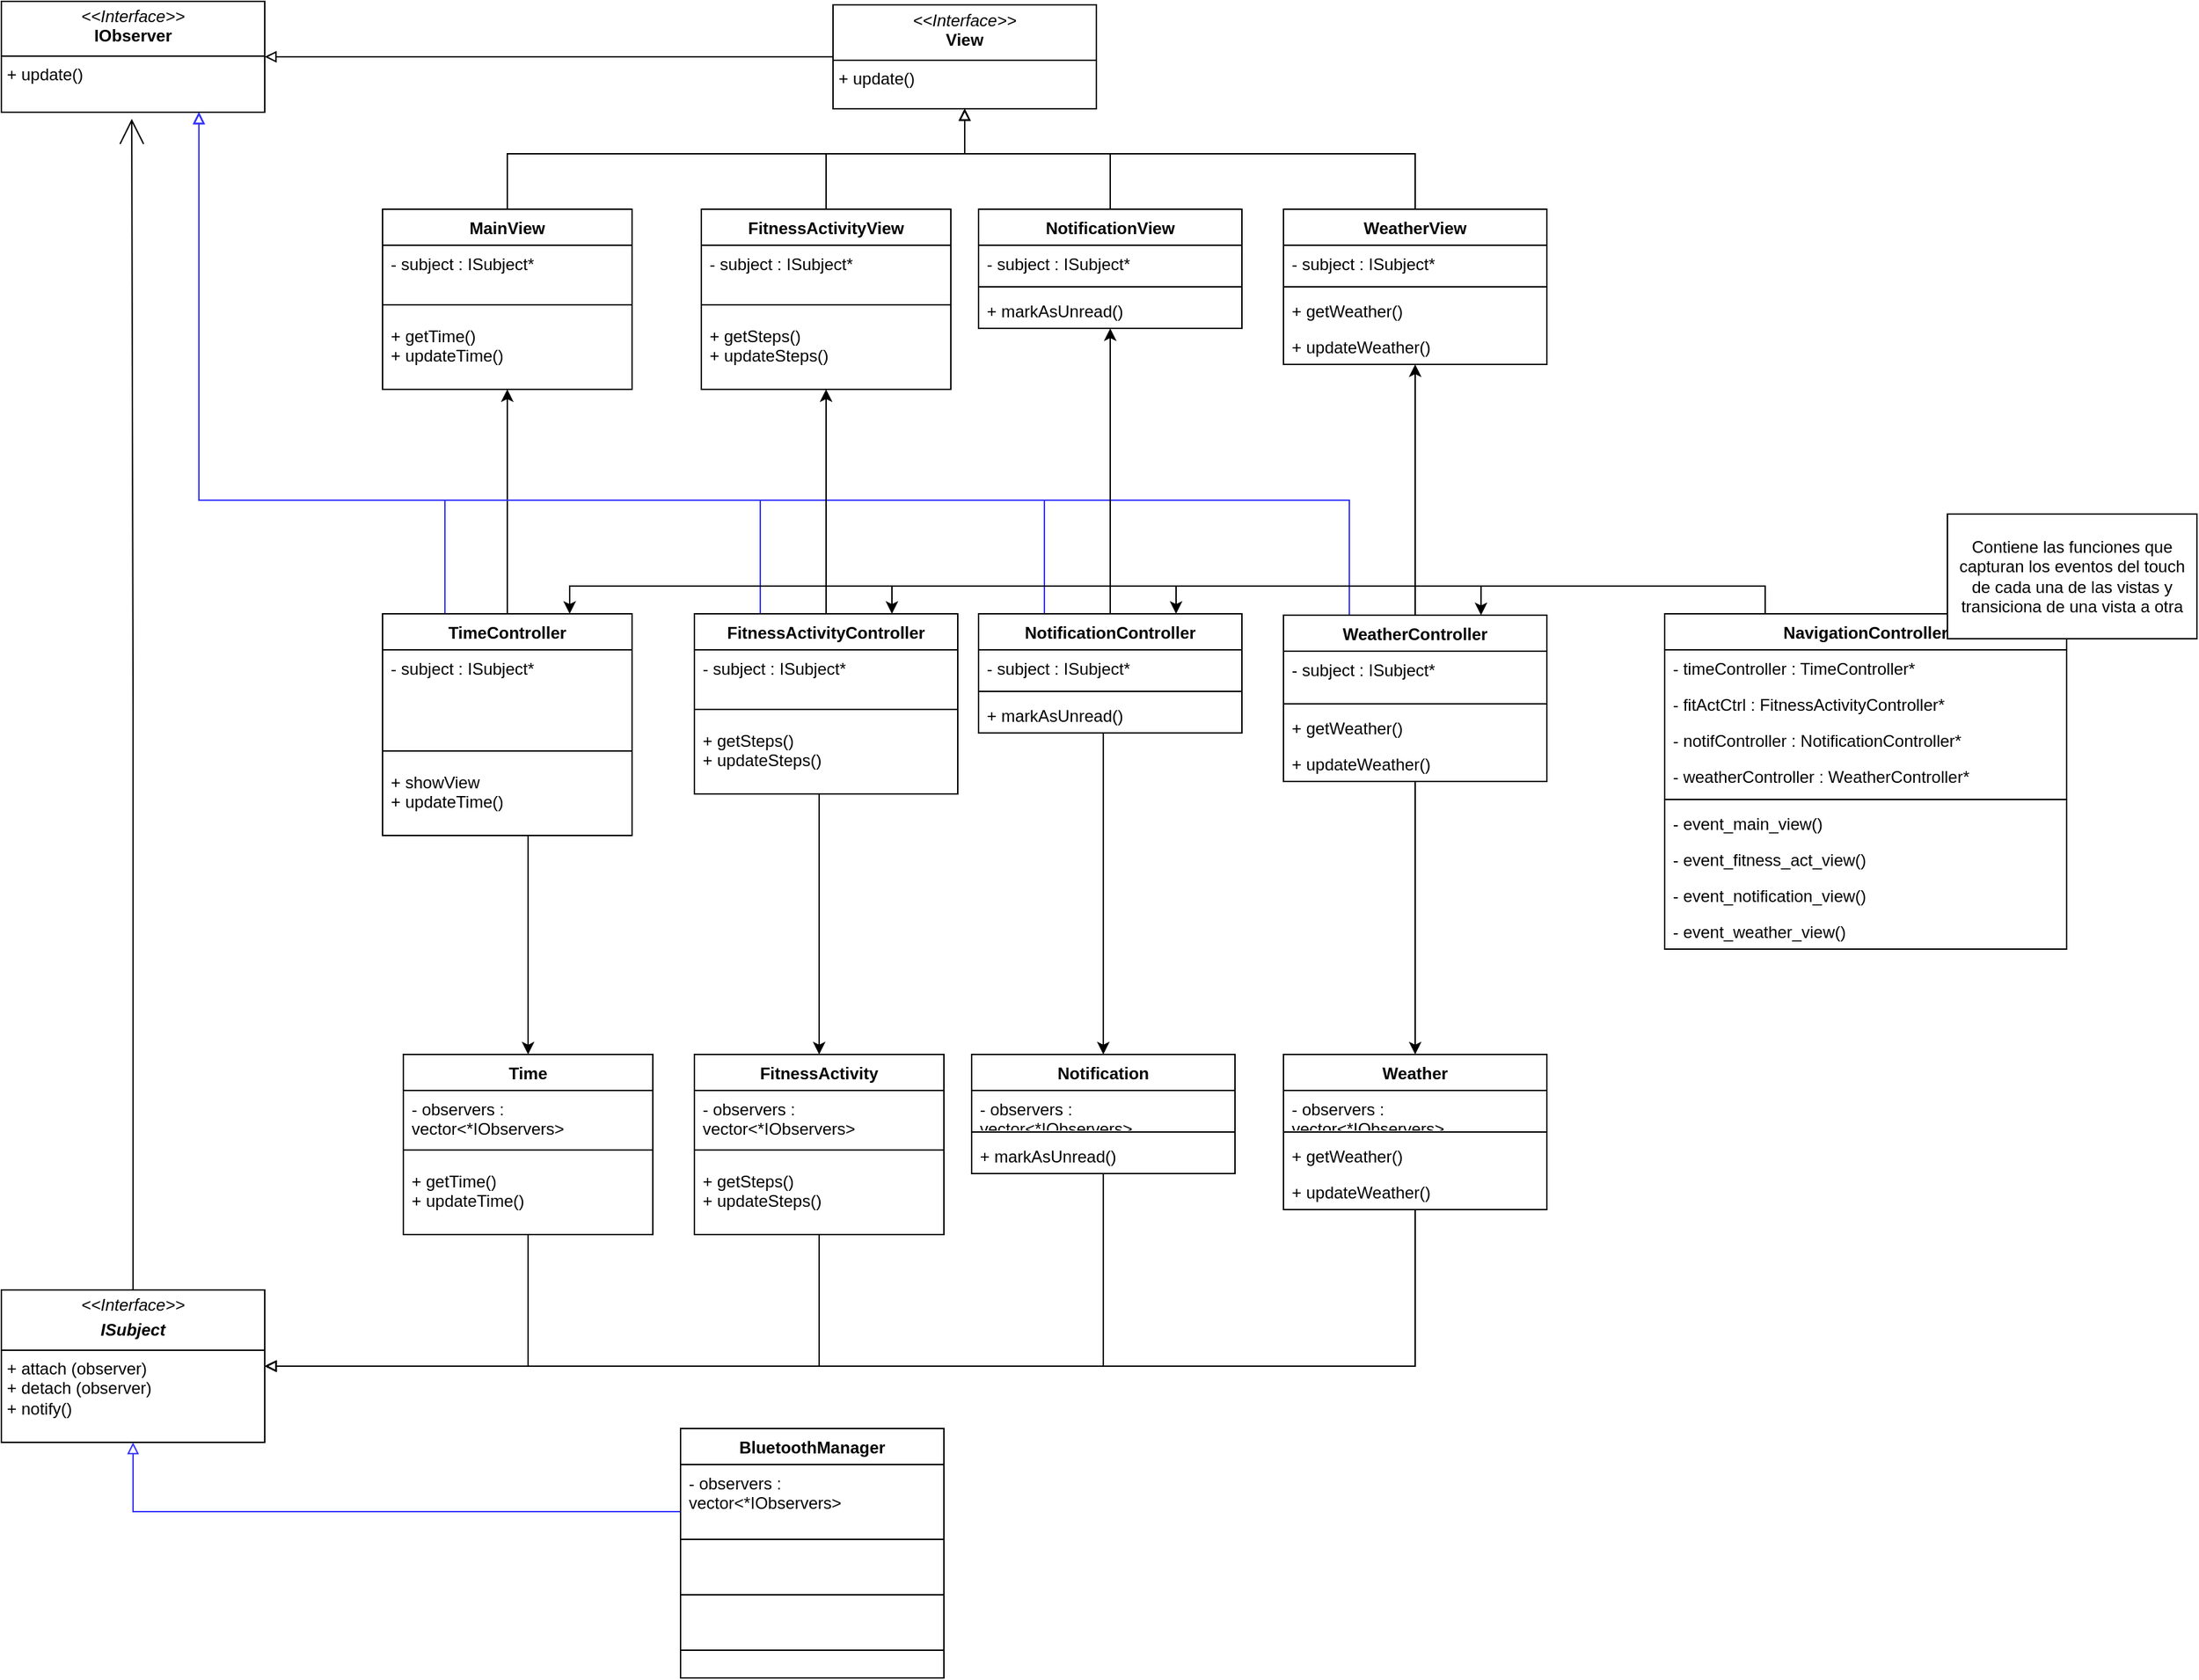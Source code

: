 <mxfile version="24.0.7" type="device">
  <diagram id="C5RBs43oDa-KdzZeNtuy" name="Page-1">
    <mxGraphModel dx="1137" dy="639" grid="1" gridSize="10" guides="1" tooltips="1" connect="1" arrows="1" fold="1" page="1" pageScale="1" pageWidth="827" pageHeight="1169" math="0" shadow="0">
      <root>
        <mxCell id="WIyWlLk6GJQsqaUBKTNV-0" />
        <mxCell id="WIyWlLk6GJQsqaUBKTNV-1" parent="WIyWlLk6GJQsqaUBKTNV-0" />
        <mxCell id="Y4Jfx3rztnj3bM-HakYt-1" value="&lt;p style=&quot;margin:0px;margin-top:4px;text-align:center;&quot;&gt;&lt;i&gt;&amp;lt;&amp;lt;Interface&amp;gt;&amp;gt;&lt;/i&gt;&lt;br&gt;&lt;b&gt;IObserver&lt;/b&gt;&lt;/p&gt;&lt;hr size=&quot;1&quot; style=&quot;border-style:solid;&quot;&gt;&lt;p style=&quot;margin:0px;margin-left:4px;&quot;&gt;&lt;span style=&quot;background-color: initial;&quot;&gt;+ update()&lt;/span&gt;&lt;br&gt;&lt;/p&gt;" style="verticalAlign=top;align=left;overflow=fill;html=1;whiteSpace=wrap;" parent="WIyWlLk6GJQsqaUBKTNV-1" vertex="1">
          <mxGeometry x="70" y="30" width="190" height="80" as="geometry" />
        </mxCell>
        <mxCell id="Y4Jfx3rztnj3bM-HakYt-4" value="&lt;p style=&quot;margin:0px;margin-top:4px;text-align:center;&quot;&gt;&lt;i&gt;&amp;lt;&amp;lt;Interface&amp;gt;&amp;gt;&lt;/i&gt;&lt;/p&gt;&lt;p style=&quot;margin:0px;margin-top:4px;text-align:center;&quot;&gt;&lt;i&gt;&lt;b&gt;ISubject&lt;/b&gt;&lt;/i&gt;&lt;/p&gt;&lt;hr size=&quot;1&quot; style=&quot;border-style:solid;&quot;&gt;&lt;p style=&quot;margin:0px;margin-left:4px;&quot;&gt;+ attach (observer)&lt;/p&gt;&lt;p style=&quot;margin:0px;margin-left:4px;&quot;&gt;+ detach (observer)&lt;/p&gt;&lt;p style=&quot;margin:0px;margin-left:4px;&quot;&gt;+ notify()&lt;/p&gt;" style="verticalAlign=top;align=left;overflow=fill;html=1;whiteSpace=wrap;" parent="WIyWlLk6GJQsqaUBKTNV-1" vertex="1">
          <mxGeometry x="70" y="960" width="190" height="110" as="geometry" />
        </mxCell>
        <mxCell id="Y4Jfx3rztnj3bM-HakYt-7" style="edgeStyle=orthogonalEdgeStyle;rounded=0;orthogonalLoop=1;jettySize=auto;html=1;entryX=0.495;entryY=1.06;entryDx=0;entryDy=0;entryPerimeter=0;endArrow=open;endFill=0;strokeWidth=1;endSize=16;" parent="WIyWlLk6GJQsqaUBKTNV-1" source="Y4Jfx3rztnj3bM-HakYt-4" target="Y4Jfx3rztnj3bM-HakYt-1" edge="1">
          <mxGeometry relative="1" as="geometry" />
        </mxCell>
        <mxCell id="Y4Jfx3rztnj3bM-HakYt-68" style="edgeStyle=orthogonalEdgeStyle;rounded=0;orthogonalLoop=1;jettySize=auto;html=1;entryX=1;entryY=0.5;entryDx=0;entryDy=0;endArrow=block;endFill=0;" parent="WIyWlLk6GJQsqaUBKTNV-1" source="Y4Jfx3rztnj3bM-HakYt-9" target="Y4Jfx3rztnj3bM-HakYt-4" edge="1">
          <mxGeometry relative="1" as="geometry">
            <Array as="points">
              <mxPoint x="450" y="1015" />
            </Array>
          </mxGeometry>
        </mxCell>
        <mxCell id="Y4Jfx3rztnj3bM-HakYt-9" value="Time" style="swimlane;fontStyle=1;align=center;verticalAlign=top;childLayout=stackLayout;horizontal=1;startSize=26;horizontalStack=0;resizeParent=1;resizeParentMax=0;resizeLast=0;collapsible=1;marginBottom=0;whiteSpace=wrap;html=1;" parent="WIyWlLk6GJQsqaUBKTNV-1" vertex="1">
          <mxGeometry x="360" y="790" width="180" height="130" as="geometry" />
        </mxCell>
        <mxCell id="Y4Jfx3rztnj3bM-HakYt-10" value="- observers : vector&amp;lt;*IObservers&amp;gt;" style="text;strokeColor=none;fillColor=none;align=left;verticalAlign=top;spacingLeft=4;spacingRight=4;overflow=hidden;rotatable=0;points=[[0,0.5],[1,0.5]];portConstraint=eastwest;whiteSpace=wrap;html=1;" parent="Y4Jfx3rztnj3bM-HakYt-9" vertex="1">
          <mxGeometry y="26" width="180" height="34" as="geometry" />
        </mxCell>
        <mxCell id="Y4Jfx3rztnj3bM-HakYt-11" value="" style="line;strokeWidth=1;fillColor=none;align=left;verticalAlign=middle;spacingTop=-1;spacingLeft=3;spacingRight=3;rotatable=0;labelPosition=right;points=[];portConstraint=eastwest;strokeColor=inherit;" parent="Y4Jfx3rztnj3bM-HakYt-9" vertex="1">
          <mxGeometry y="60" width="180" height="18" as="geometry" />
        </mxCell>
        <mxCell id="Y4Jfx3rztnj3bM-HakYt-12" value="+ getTime()&lt;div&gt;+ updateTime()&lt;/div&gt;&lt;div&gt;&lt;br&gt;&lt;/div&gt;" style="text;strokeColor=none;fillColor=none;align=left;verticalAlign=top;spacingLeft=4;spacingRight=4;overflow=hidden;rotatable=0;points=[[0,0.5],[1,0.5]];portConstraint=eastwest;whiteSpace=wrap;html=1;" parent="Y4Jfx3rztnj3bM-HakYt-9" vertex="1">
          <mxGeometry y="78" width="180" height="52" as="geometry" />
        </mxCell>
        <mxCell id="Y4Jfx3rztnj3bM-HakYt-71" style="edgeStyle=orthogonalEdgeStyle;rounded=0;orthogonalLoop=1;jettySize=auto;html=1;entryX=1;entryY=0.5;entryDx=0;entryDy=0;endArrow=block;endFill=0;" parent="WIyWlLk6GJQsqaUBKTNV-1" source="Y4Jfx3rztnj3bM-HakYt-15" target="Y4Jfx3rztnj3bM-HakYt-4" edge="1">
          <mxGeometry relative="1" as="geometry">
            <Array as="points">
              <mxPoint x="1090" y="1015" />
            </Array>
          </mxGeometry>
        </mxCell>
        <mxCell id="Y4Jfx3rztnj3bM-HakYt-15" value="Weather" style="swimlane;fontStyle=1;align=center;verticalAlign=top;childLayout=stackLayout;horizontal=1;startSize=26;horizontalStack=0;resizeParent=1;resizeParentMax=0;resizeLast=0;collapsible=1;marginBottom=0;whiteSpace=wrap;html=1;" parent="WIyWlLk6GJQsqaUBKTNV-1" vertex="1">
          <mxGeometry x="995" y="790" width="190" height="112" as="geometry" />
        </mxCell>
        <mxCell id="Y4Jfx3rztnj3bM-HakYt-16" value="- observers : vector&amp;lt;*IObservers&amp;gt;" style="text;strokeColor=none;fillColor=none;align=left;verticalAlign=top;spacingLeft=4;spacingRight=4;overflow=hidden;rotatable=0;points=[[0,0.5],[1,0.5]];portConstraint=eastwest;whiteSpace=wrap;html=1;" parent="Y4Jfx3rztnj3bM-HakYt-15" vertex="1">
          <mxGeometry y="26" width="190" height="26" as="geometry" />
        </mxCell>
        <mxCell id="Y4Jfx3rztnj3bM-HakYt-17" value="" style="line;strokeWidth=1;fillColor=none;align=left;verticalAlign=middle;spacingTop=-1;spacingLeft=3;spacingRight=3;rotatable=0;labelPosition=right;points=[];portConstraint=eastwest;strokeColor=inherit;" parent="Y4Jfx3rztnj3bM-HakYt-15" vertex="1">
          <mxGeometry y="52" width="190" height="8" as="geometry" />
        </mxCell>
        <mxCell id="Y4Jfx3rztnj3bM-HakYt-18" value="+ getWeather()" style="text;strokeColor=none;fillColor=none;align=left;verticalAlign=top;spacingLeft=4;spacingRight=4;overflow=hidden;rotatable=0;points=[[0,0.5],[1,0.5]];portConstraint=eastwest;whiteSpace=wrap;html=1;" parent="Y4Jfx3rztnj3bM-HakYt-15" vertex="1">
          <mxGeometry y="60" width="190" height="26" as="geometry" />
        </mxCell>
        <mxCell id="Y4Jfx3rztnj3bM-HakYt-19" value="+ updateWeather()" style="text;strokeColor=none;fillColor=none;align=left;verticalAlign=top;spacingLeft=4;spacingRight=4;overflow=hidden;rotatable=0;points=[[0,0.5],[1,0.5]];portConstraint=eastwest;whiteSpace=wrap;html=1;" parent="Y4Jfx3rztnj3bM-HakYt-15" vertex="1">
          <mxGeometry y="86" width="190" height="26" as="geometry" />
        </mxCell>
        <mxCell id="Y4Jfx3rztnj3bM-HakYt-70" style="edgeStyle=orthogonalEdgeStyle;rounded=0;orthogonalLoop=1;jettySize=auto;html=1;entryX=1;entryY=0.5;entryDx=0;entryDy=0;endArrow=block;endFill=0;" parent="WIyWlLk6GJQsqaUBKTNV-1" source="Y4Jfx3rztnj3bM-HakYt-22" target="Y4Jfx3rztnj3bM-HakYt-4" edge="1">
          <mxGeometry relative="1" as="geometry">
            <Array as="points">
              <mxPoint x="865" y="1015" />
            </Array>
          </mxGeometry>
        </mxCell>
        <mxCell id="Y4Jfx3rztnj3bM-HakYt-22" value="Notification" style="swimlane;fontStyle=1;align=center;verticalAlign=top;childLayout=stackLayout;horizontal=1;startSize=26;horizontalStack=0;resizeParent=1;resizeParentMax=0;resizeLast=0;collapsible=1;marginBottom=0;whiteSpace=wrap;html=1;" parent="WIyWlLk6GJQsqaUBKTNV-1" vertex="1">
          <mxGeometry x="770" y="790" width="190" height="86" as="geometry" />
        </mxCell>
        <mxCell id="Y4Jfx3rztnj3bM-HakYt-23" value="- observers : vector&amp;lt;*IObservers&amp;gt;" style="text;strokeColor=none;fillColor=none;align=left;verticalAlign=top;spacingLeft=4;spacingRight=4;overflow=hidden;rotatable=0;points=[[0,0.5],[1,0.5]];portConstraint=eastwest;whiteSpace=wrap;html=1;" parent="Y4Jfx3rztnj3bM-HakYt-22" vertex="1">
          <mxGeometry y="26" width="190" height="26" as="geometry" />
        </mxCell>
        <mxCell id="Y4Jfx3rztnj3bM-HakYt-24" value="" style="line;strokeWidth=1;fillColor=none;align=left;verticalAlign=middle;spacingTop=-1;spacingLeft=3;spacingRight=3;rotatable=0;labelPosition=right;points=[];portConstraint=eastwest;strokeColor=inherit;" parent="Y4Jfx3rztnj3bM-HakYt-22" vertex="1">
          <mxGeometry y="52" width="190" height="8" as="geometry" />
        </mxCell>
        <mxCell id="Y4Jfx3rztnj3bM-HakYt-25" value="+ markAsUnread()" style="text;strokeColor=none;fillColor=none;align=left;verticalAlign=top;spacingLeft=4;spacingRight=4;overflow=hidden;rotatable=0;points=[[0,0.5],[1,0.5]];portConstraint=eastwest;whiteSpace=wrap;html=1;" parent="Y4Jfx3rztnj3bM-HakYt-22" vertex="1">
          <mxGeometry y="60" width="190" height="26" as="geometry" />
        </mxCell>
        <mxCell id="Y4Jfx3rztnj3bM-HakYt-69" style="edgeStyle=orthogonalEdgeStyle;rounded=0;orthogonalLoop=1;jettySize=auto;html=1;entryX=1;entryY=0.5;entryDx=0;entryDy=0;endArrow=block;endFill=0;" parent="WIyWlLk6GJQsqaUBKTNV-1" source="Y4Jfx3rztnj3bM-HakYt-29" target="Y4Jfx3rztnj3bM-HakYt-4" edge="1">
          <mxGeometry relative="1" as="geometry">
            <Array as="points">
              <mxPoint x="660" y="1015" />
            </Array>
          </mxGeometry>
        </mxCell>
        <mxCell id="Y4Jfx3rztnj3bM-HakYt-29" value="FitnessActivity" style="swimlane;fontStyle=1;align=center;verticalAlign=top;childLayout=stackLayout;horizontal=1;startSize=26;horizontalStack=0;resizeParent=1;resizeParentMax=0;resizeLast=0;collapsible=1;marginBottom=0;whiteSpace=wrap;html=1;" parent="WIyWlLk6GJQsqaUBKTNV-1" vertex="1">
          <mxGeometry x="570" y="790" width="180" height="130" as="geometry" />
        </mxCell>
        <mxCell id="Y4Jfx3rztnj3bM-HakYt-30" value="- observers : vector&amp;lt;*IObservers&amp;gt;" style="text;strokeColor=none;fillColor=none;align=left;verticalAlign=top;spacingLeft=4;spacingRight=4;overflow=hidden;rotatable=0;points=[[0,0.5],[1,0.5]];portConstraint=eastwest;whiteSpace=wrap;html=1;" parent="Y4Jfx3rztnj3bM-HakYt-29" vertex="1">
          <mxGeometry y="26" width="180" height="34" as="geometry" />
        </mxCell>
        <mxCell id="Y4Jfx3rztnj3bM-HakYt-31" value="" style="line;strokeWidth=1;fillColor=none;align=left;verticalAlign=middle;spacingTop=-1;spacingLeft=3;spacingRight=3;rotatable=0;labelPosition=right;points=[];portConstraint=eastwest;strokeColor=inherit;" parent="Y4Jfx3rztnj3bM-HakYt-29" vertex="1">
          <mxGeometry y="60" width="180" height="18" as="geometry" />
        </mxCell>
        <mxCell id="Y4Jfx3rztnj3bM-HakYt-32" value="+ getSteps()&lt;div&gt;+ updateSteps()&lt;/div&gt;&lt;div&gt;&lt;br&gt;&lt;/div&gt;" style="text;strokeColor=none;fillColor=none;align=left;verticalAlign=top;spacingLeft=4;spacingRight=4;overflow=hidden;rotatable=0;points=[[0,0.5],[1,0.5]];portConstraint=eastwest;whiteSpace=wrap;html=1;" parent="Y4Jfx3rztnj3bM-HakYt-29" vertex="1">
          <mxGeometry y="78" width="180" height="52" as="geometry" />
        </mxCell>
        <mxCell id="Y4Jfx3rztnj3bM-HakYt-35" style="edgeStyle=orthogonalEdgeStyle;rounded=0;orthogonalLoop=1;jettySize=auto;html=1;endArrow=block;endFill=0;" parent="WIyWlLk6GJQsqaUBKTNV-1" source="Y4Jfx3rztnj3bM-HakYt-34" target="Y4Jfx3rztnj3bM-HakYt-1" edge="1">
          <mxGeometry relative="1" as="geometry" />
        </mxCell>
        <mxCell id="Y4Jfx3rztnj3bM-HakYt-34" value="&lt;p style=&quot;margin:0px;margin-top:4px;text-align:center;&quot;&gt;&lt;i&gt;&amp;lt;&amp;lt;Interface&amp;gt;&amp;gt;&lt;/i&gt;&lt;br&gt;&lt;b&gt;View&lt;/b&gt;&lt;/p&gt;&lt;hr size=&quot;1&quot; style=&quot;border-style:solid;&quot;&gt;&lt;p style=&quot;margin:0px;margin-left:4px;&quot;&gt;&lt;span style=&quot;background-color: initial;&quot;&gt;+ update()&lt;/span&gt;&lt;br&gt;&lt;/p&gt;" style="verticalAlign=top;align=left;overflow=fill;html=1;whiteSpace=wrap;" parent="WIyWlLk6GJQsqaUBKTNV-1" vertex="1">
          <mxGeometry x="670" y="32.5" width="190" height="75" as="geometry" />
        </mxCell>
        <mxCell id="Y4Jfx3rztnj3bM-HakYt-62" style="edgeStyle=orthogonalEdgeStyle;rounded=0;orthogonalLoop=1;jettySize=auto;html=1;exitX=0.5;exitY=0;exitDx=0;exitDy=0;endArrow=block;endFill=0;" parent="WIyWlLk6GJQsqaUBKTNV-1" source="Y4Jfx3rztnj3bM-HakYt-40" target="Y4Jfx3rztnj3bM-HakYt-34" edge="1">
          <mxGeometry relative="1" as="geometry">
            <mxPoint x="435" y="160" as="sourcePoint" />
            <Array as="points">
              <mxPoint x="435" y="140" />
              <mxPoint x="765" y="140" />
            </Array>
          </mxGeometry>
        </mxCell>
        <mxCell id="Y4Jfx3rztnj3bM-HakYt-40" value="MainView" style="swimlane;fontStyle=1;align=center;verticalAlign=top;childLayout=stackLayout;horizontal=1;startSize=26;horizontalStack=0;resizeParent=1;resizeParentMax=0;resizeLast=0;collapsible=1;marginBottom=0;whiteSpace=wrap;html=1;" parent="WIyWlLk6GJQsqaUBKTNV-1" vertex="1">
          <mxGeometry x="345" y="180" width="180" height="130" as="geometry" />
        </mxCell>
        <mxCell id="Y4Jfx3rztnj3bM-HakYt-41" value="- subject : ISubject*" style="text;strokeColor=none;fillColor=none;align=left;verticalAlign=top;spacingLeft=4;spacingRight=4;overflow=hidden;rotatable=0;points=[[0,0.5],[1,0.5]];portConstraint=eastwest;whiteSpace=wrap;html=1;" parent="Y4Jfx3rztnj3bM-HakYt-40" vertex="1">
          <mxGeometry y="26" width="180" height="34" as="geometry" />
        </mxCell>
        <mxCell id="Y4Jfx3rztnj3bM-HakYt-42" value="" style="line;strokeWidth=1;fillColor=none;align=left;verticalAlign=middle;spacingTop=-1;spacingLeft=3;spacingRight=3;rotatable=0;labelPosition=right;points=[];portConstraint=eastwest;strokeColor=inherit;" parent="Y4Jfx3rztnj3bM-HakYt-40" vertex="1">
          <mxGeometry y="60" width="180" height="18" as="geometry" />
        </mxCell>
        <mxCell id="Y4Jfx3rztnj3bM-HakYt-43" value="+ getTime()&lt;div&gt;+ updateTime()&lt;/div&gt;&lt;div&gt;&lt;br&gt;&lt;/div&gt;" style="text;strokeColor=none;fillColor=none;align=left;verticalAlign=top;spacingLeft=4;spacingRight=4;overflow=hidden;rotatable=0;points=[[0,0.5],[1,0.5]];portConstraint=eastwest;whiteSpace=wrap;html=1;" parent="Y4Jfx3rztnj3bM-HakYt-40" vertex="1">
          <mxGeometry y="78" width="180" height="52" as="geometry" />
        </mxCell>
        <mxCell id="Y4Jfx3rztnj3bM-HakYt-67" style="edgeStyle=orthogonalEdgeStyle;rounded=0;orthogonalLoop=1;jettySize=auto;html=1;exitX=0.5;exitY=0;exitDx=0;exitDy=0;endArrow=block;endFill=0;" parent="WIyWlLk6GJQsqaUBKTNV-1" source="Y4Jfx3rztnj3bM-HakYt-46" target="Y4Jfx3rztnj3bM-HakYt-34" edge="1">
          <mxGeometry relative="1" as="geometry">
            <Array as="points">
              <mxPoint x="1090" y="140" />
              <mxPoint x="765" y="140" />
            </Array>
          </mxGeometry>
        </mxCell>
        <mxCell id="Y4Jfx3rztnj3bM-HakYt-46" value="WeatherView" style="swimlane;fontStyle=1;align=center;verticalAlign=top;childLayout=stackLayout;horizontal=1;startSize=26;horizontalStack=0;resizeParent=1;resizeParentMax=0;resizeLast=0;collapsible=1;marginBottom=0;whiteSpace=wrap;html=1;" parent="WIyWlLk6GJQsqaUBKTNV-1" vertex="1">
          <mxGeometry x="995" y="180" width="190" height="112" as="geometry" />
        </mxCell>
        <mxCell id="Y4Jfx3rztnj3bM-HakYt-47" value="- subject : ISubject*" style="text;strokeColor=none;fillColor=none;align=left;verticalAlign=top;spacingLeft=4;spacingRight=4;overflow=hidden;rotatable=0;points=[[0,0.5],[1,0.5]];portConstraint=eastwest;whiteSpace=wrap;html=1;" parent="Y4Jfx3rztnj3bM-HakYt-46" vertex="1">
          <mxGeometry y="26" width="190" height="26" as="geometry" />
        </mxCell>
        <mxCell id="Y4Jfx3rztnj3bM-HakYt-48" value="" style="line;strokeWidth=1;fillColor=none;align=left;verticalAlign=middle;spacingTop=-1;spacingLeft=3;spacingRight=3;rotatable=0;labelPosition=right;points=[];portConstraint=eastwest;strokeColor=inherit;" parent="Y4Jfx3rztnj3bM-HakYt-46" vertex="1">
          <mxGeometry y="52" width="190" height="8" as="geometry" />
        </mxCell>
        <mxCell id="Y4Jfx3rztnj3bM-HakYt-49" value="+ getWeather()" style="text;strokeColor=none;fillColor=none;align=left;verticalAlign=top;spacingLeft=4;spacingRight=4;overflow=hidden;rotatable=0;points=[[0,0.5],[1,0.5]];portConstraint=eastwest;whiteSpace=wrap;html=1;" parent="Y4Jfx3rztnj3bM-HakYt-46" vertex="1">
          <mxGeometry y="60" width="190" height="26" as="geometry" />
        </mxCell>
        <mxCell id="Y4Jfx3rztnj3bM-HakYt-50" value="+ updateWeather()" style="text;strokeColor=none;fillColor=none;align=left;verticalAlign=top;spacingLeft=4;spacingRight=4;overflow=hidden;rotatable=0;points=[[0,0.5],[1,0.5]];portConstraint=eastwest;whiteSpace=wrap;html=1;" parent="Y4Jfx3rztnj3bM-HakYt-46" vertex="1">
          <mxGeometry y="86" width="190" height="26" as="geometry" />
        </mxCell>
        <mxCell id="Y4Jfx3rztnj3bM-HakYt-65" style="edgeStyle=orthogonalEdgeStyle;rounded=0;orthogonalLoop=1;jettySize=auto;html=1;exitX=0.5;exitY=0;exitDx=0;exitDy=0;endArrow=block;endFill=0;" parent="WIyWlLk6GJQsqaUBKTNV-1" source="Y4Jfx3rztnj3bM-HakYt-51" target="Y4Jfx3rztnj3bM-HakYt-34" edge="1">
          <mxGeometry relative="1" as="geometry">
            <mxPoint x="870" y="144" as="sourcePoint" />
            <Array as="points">
              <mxPoint x="870" y="140" />
              <mxPoint x="765" y="140" />
            </Array>
          </mxGeometry>
        </mxCell>
        <mxCell id="Y4Jfx3rztnj3bM-HakYt-51" value="NotificationView" style="swimlane;fontStyle=1;align=center;verticalAlign=top;childLayout=stackLayout;horizontal=1;startSize=26;horizontalStack=0;resizeParent=1;resizeParentMax=0;resizeLast=0;collapsible=1;marginBottom=0;whiteSpace=wrap;html=1;" parent="WIyWlLk6GJQsqaUBKTNV-1" vertex="1">
          <mxGeometry x="775" y="180" width="190" height="86" as="geometry" />
        </mxCell>
        <mxCell id="Y4Jfx3rztnj3bM-HakYt-52" value="- subject : ISubject*" style="text;strokeColor=none;fillColor=none;align=left;verticalAlign=top;spacingLeft=4;spacingRight=4;overflow=hidden;rotatable=0;points=[[0,0.5],[1,0.5]];portConstraint=eastwest;whiteSpace=wrap;html=1;" parent="Y4Jfx3rztnj3bM-HakYt-51" vertex="1">
          <mxGeometry y="26" width="190" height="26" as="geometry" />
        </mxCell>
        <mxCell id="Y4Jfx3rztnj3bM-HakYt-53" value="" style="line;strokeWidth=1;fillColor=none;align=left;verticalAlign=middle;spacingTop=-1;spacingLeft=3;spacingRight=3;rotatable=0;labelPosition=right;points=[];portConstraint=eastwest;strokeColor=inherit;" parent="Y4Jfx3rztnj3bM-HakYt-51" vertex="1">
          <mxGeometry y="52" width="190" height="8" as="geometry" />
        </mxCell>
        <mxCell id="Y4Jfx3rztnj3bM-HakYt-54" value="+ markAsUnread()" style="text;strokeColor=none;fillColor=none;align=left;verticalAlign=top;spacingLeft=4;spacingRight=4;overflow=hidden;rotatable=0;points=[[0,0.5],[1,0.5]];portConstraint=eastwest;whiteSpace=wrap;html=1;" parent="Y4Jfx3rztnj3bM-HakYt-51" vertex="1">
          <mxGeometry y="60" width="190" height="26" as="geometry" />
        </mxCell>
        <mxCell id="Y4Jfx3rztnj3bM-HakYt-64" style="edgeStyle=orthogonalEdgeStyle;rounded=0;orthogonalLoop=1;jettySize=auto;html=1;exitX=0.5;exitY=0;exitDx=0;exitDy=0;endArrow=block;endFill=0;" parent="WIyWlLk6GJQsqaUBKTNV-1" source="Y4Jfx3rztnj3bM-HakYt-57" target="Y4Jfx3rztnj3bM-HakYt-34" edge="1">
          <mxGeometry relative="1" as="geometry">
            <mxPoint x="670" y="160" as="sourcePoint" />
            <Array as="points">
              <mxPoint x="665" y="140" />
              <mxPoint x="765" y="140" />
            </Array>
          </mxGeometry>
        </mxCell>
        <mxCell id="Y4Jfx3rztnj3bM-HakYt-57" value="FitnessActivityView" style="swimlane;fontStyle=1;align=center;verticalAlign=top;childLayout=stackLayout;horizontal=1;startSize=26;horizontalStack=0;resizeParent=1;resizeParentMax=0;resizeLast=0;collapsible=1;marginBottom=0;whiteSpace=wrap;html=1;" parent="WIyWlLk6GJQsqaUBKTNV-1" vertex="1">
          <mxGeometry x="575" y="180" width="180" height="130" as="geometry" />
        </mxCell>
        <mxCell id="Y4Jfx3rztnj3bM-HakYt-58" value="- subject : ISubject*" style="text;strokeColor=none;fillColor=none;align=left;verticalAlign=top;spacingLeft=4;spacingRight=4;overflow=hidden;rotatable=0;points=[[0,0.5],[1,0.5]];portConstraint=eastwest;whiteSpace=wrap;html=1;" parent="Y4Jfx3rztnj3bM-HakYt-57" vertex="1">
          <mxGeometry y="26" width="180" height="34" as="geometry" />
        </mxCell>
        <mxCell id="Y4Jfx3rztnj3bM-HakYt-59" value="" style="line;strokeWidth=1;fillColor=none;align=left;verticalAlign=middle;spacingTop=-1;spacingLeft=3;spacingRight=3;rotatable=0;labelPosition=right;points=[];portConstraint=eastwest;strokeColor=inherit;" parent="Y4Jfx3rztnj3bM-HakYt-57" vertex="1">
          <mxGeometry y="60" width="180" height="18" as="geometry" />
        </mxCell>
        <mxCell id="Y4Jfx3rztnj3bM-HakYt-60" value="+ getSteps()&lt;div&gt;+ updateSteps()&lt;/div&gt;&lt;div&gt;&lt;br&gt;&lt;/div&gt;" style="text;strokeColor=none;fillColor=none;align=left;verticalAlign=top;spacingLeft=4;spacingRight=4;overflow=hidden;rotatable=0;points=[[0,0.5],[1,0.5]];portConstraint=eastwest;whiteSpace=wrap;html=1;" parent="Y4Jfx3rztnj3bM-HakYt-57" vertex="1">
          <mxGeometry y="78" width="180" height="52" as="geometry" />
        </mxCell>
        <mxCell id="QEWdOii7C2FgMJBOn3tr-18" style="edgeStyle=orthogonalEdgeStyle;rounded=0;orthogonalLoop=1;jettySize=auto;html=1;" parent="WIyWlLk6GJQsqaUBKTNV-1" source="QEWdOii7C2FgMJBOn3tr-0" target="Y4Jfx3rztnj3bM-HakYt-9" edge="1">
          <mxGeometry relative="1" as="geometry">
            <Array as="points">
              <mxPoint x="450" y="670" />
              <mxPoint x="450" y="670" />
            </Array>
          </mxGeometry>
        </mxCell>
        <mxCell id="QEWdOii7C2FgMJBOn3tr-19" style="edgeStyle=orthogonalEdgeStyle;rounded=0;orthogonalLoop=1;jettySize=auto;html=1;exitX=0.5;exitY=0;exitDx=0;exitDy=0;" parent="WIyWlLk6GJQsqaUBKTNV-1" source="QEWdOii7C2FgMJBOn3tr-0" target="Y4Jfx3rztnj3bM-HakYt-40" edge="1">
          <mxGeometry relative="1" as="geometry" />
        </mxCell>
        <mxCell id="QEWdOii7C2FgMJBOn3tr-26" style="edgeStyle=orthogonalEdgeStyle;rounded=0;orthogonalLoop=1;jettySize=auto;html=1;exitX=0.25;exitY=0;exitDx=0;exitDy=0;entryX=0.75;entryY=1;entryDx=0;entryDy=0;endArrow=block;endFill=0;strokeColor=#3333FF;" parent="WIyWlLk6GJQsqaUBKTNV-1" source="QEWdOii7C2FgMJBOn3tr-0" target="Y4Jfx3rztnj3bM-HakYt-1" edge="1">
          <mxGeometry relative="1" as="geometry">
            <Array as="points">
              <mxPoint x="390" y="390" />
              <mxPoint x="213" y="390" />
            </Array>
          </mxGeometry>
        </mxCell>
        <mxCell id="QEWdOii7C2FgMJBOn3tr-0" value="TimeController" style="swimlane;fontStyle=1;align=center;verticalAlign=top;childLayout=stackLayout;horizontal=1;startSize=26;horizontalStack=0;resizeParent=1;resizeParentMax=0;resizeLast=0;collapsible=1;marginBottom=0;whiteSpace=wrap;html=1;" parent="WIyWlLk6GJQsqaUBKTNV-1" vertex="1">
          <mxGeometry x="345" y="472" width="180" height="160" as="geometry" />
        </mxCell>
        <mxCell id="QEWdOii7C2FgMJBOn3tr-1" value="- subject : ISubject*" style="text;strokeColor=none;fillColor=none;align=left;verticalAlign=top;spacingLeft=4;spacingRight=4;overflow=hidden;rotatable=0;points=[[0,0.5],[1,0.5]];portConstraint=eastwest;whiteSpace=wrap;html=1;" parent="QEWdOii7C2FgMJBOn3tr-0" vertex="1">
          <mxGeometry y="26" width="180" height="64" as="geometry" />
        </mxCell>
        <mxCell id="QEWdOii7C2FgMJBOn3tr-2" value="" style="line;strokeWidth=1;fillColor=none;align=left;verticalAlign=middle;spacingTop=-1;spacingLeft=3;spacingRight=3;rotatable=0;labelPosition=right;points=[];portConstraint=eastwest;strokeColor=inherit;" parent="QEWdOii7C2FgMJBOn3tr-0" vertex="1">
          <mxGeometry y="90" width="180" height="18" as="geometry" />
        </mxCell>
        <mxCell id="QEWdOii7C2FgMJBOn3tr-3" value="+ showView&lt;div&gt;+ updateTime()&lt;/div&gt;&lt;div&gt;&lt;br&gt;&lt;/div&gt;" style="text;strokeColor=none;fillColor=none;align=left;verticalAlign=top;spacingLeft=4;spacingRight=4;overflow=hidden;rotatable=0;points=[[0,0.5],[1,0.5]];portConstraint=eastwest;whiteSpace=wrap;html=1;" parent="QEWdOii7C2FgMJBOn3tr-0" vertex="1">
          <mxGeometry y="108" width="180" height="52" as="geometry" />
        </mxCell>
        <mxCell id="QEWdOii7C2FgMJBOn3tr-24" style="edgeStyle=orthogonalEdgeStyle;rounded=0;orthogonalLoop=1;jettySize=auto;html=1;" parent="WIyWlLk6GJQsqaUBKTNV-1" source="QEWdOii7C2FgMJBOn3tr-4" target="Y4Jfx3rztnj3bM-HakYt-46" edge="1">
          <mxGeometry relative="1" as="geometry" />
        </mxCell>
        <mxCell id="QEWdOii7C2FgMJBOn3tr-25" style="edgeStyle=orthogonalEdgeStyle;rounded=0;orthogonalLoop=1;jettySize=auto;html=1;" parent="WIyWlLk6GJQsqaUBKTNV-1" source="QEWdOii7C2FgMJBOn3tr-4" target="Y4Jfx3rztnj3bM-HakYt-15" edge="1">
          <mxGeometry relative="1" as="geometry" />
        </mxCell>
        <mxCell id="QEWdOii7C2FgMJBOn3tr-29" style="edgeStyle=orthogonalEdgeStyle;rounded=0;orthogonalLoop=1;jettySize=auto;html=1;exitX=0.25;exitY=0;exitDx=0;exitDy=0;entryX=0.75;entryY=1;entryDx=0;entryDy=0;endArrow=block;endFill=0;fillColor=#f8cecc;strokeColor=#3333FF;" parent="WIyWlLk6GJQsqaUBKTNV-1" source="QEWdOii7C2FgMJBOn3tr-4" target="Y4Jfx3rztnj3bM-HakYt-1" edge="1">
          <mxGeometry relative="1" as="geometry">
            <mxPoint x="210" y="140" as="targetPoint" />
            <Array as="points">
              <mxPoint x="1043" y="390" />
              <mxPoint x="213" y="390" />
            </Array>
          </mxGeometry>
        </mxCell>
        <mxCell id="QEWdOii7C2FgMJBOn3tr-4" value="WeatherController" style="swimlane;fontStyle=1;align=center;verticalAlign=top;childLayout=stackLayout;horizontal=1;startSize=26;horizontalStack=0;resizeParent=1;resizeParentMax=0;resizeLast=0;collapsible=1;marginBottom=0;whiteSpace=wrap;html=1;" parent="WIyWlLk6GJQsqaUBKTNV-1" vertex="1">
          <mxGeometry x="995" y="473" width="190" height="120" as="geometry" />
        </mxCell>
        <mxCell id="QEWdOii7C2FgMJBOn3tr-5" value="- subject : ISubject*" style="text;strokeColor=none;fillColor=none;align=left;verticalAlign=top;spacingLeft=4;spacingRight=4;overflow=hidden;rotatable=0;points=[[0,0.5],[1,0.5]];portConstraint=eastwest;whiteSpace=wrap;html=1;" parent="QEWdOii7C2FgMJBOn3tr-4" vertex="1">
          <mxGeometry y="26" width="190" height="34" as="geometry" />
        </mxCell>
        <mxCell id="QEWdOii7C2FgMJBOn3tr-6" value="" style="line;strokeWidth=1;fillColor=none;align=left;verticalAlign=middle;spacingTop=-1;spacingLeft=3;spacingRight=3;rotatable=0;labelPosition=right;points=[];portConstraint=eastwest;strokeColor=inherit;" parent="QEWdOii7C2FgMJBOn3tr-4" vertex="1">
          <mxGeometry y="60" width="190" height="8" as="geometry" />
        </mxCell>
        <mxCell id="QEWdOii7C2FgMJBOn3tr-7" value="+ getWeather()" style="text;strokeColor=none;fillColor=none;align=left;verticalAlign=top;spacingLeft=4;spacingRight=4;overflow=hidden;rotatable=0;points=[[0,0.5],[1,0.5]];portConstraint=eastwest;whiteSpace=wrap;html=1;" parent="QEWdOii7C2FgMJBOn3tr-4" vertex="1">
          <mxGeometry y="68" width="190" height="26" as="geometry" />
        </mxCell>
        <mxCell id="QEWdOii7C2FgMJBOn3tr-8" value="+ updateWeather()" style="text;strokeColor=none;fillColor=none;align=left;verticalAlign=top;spacingLeft=4;spacingRight=4;overflow=hidden;rotatable=0;points=[[0,0.5],[1,0.5]];portConstraint=eastwest;whiteSpace=wrap;html=1;" parent="QEWdOii7C2FgMJBOn3tr-4" vertex="1">
          <mxGeometry y="94" width="190" height="26" as="geometry" />
        </mxCell>
        <mxCell id="QEWdOii7C2FgMJBOn3tr-22" style="edgeStyle=orthogonalEdgeStyle;rounded=0;orthogonalLoop=1;jettySize=auto;html=1;" parent="WIyWlLk6GJQsqaUBKTNV-1" source="QEWdOii7C2FgMJBOn3tr-9" target="Y4Jfx3rztnj3bM-HakYt-51" edge="1">
          <mxGeometry relative="1" as="geometry" />
        </mxCell>
        <mxCell id="QEWdOii7C2FgMJBOn3tr-23" style="edgeStyle=orthogonalEdgeStyle;rounded=0;orthogonalLoop=1;jettySize=auto;html=1;" parent="WIyWlLk6GJQsqaUBKTNV-1" source="QEWdOii7C2FgMJBOn3tr-9" target="Y4Jfx3rztnj3bM-HakYt-22" edge="1">
          <mxGeometry relative="1" as="geometry">
            <Array as="points">
              <mxPoint x="865" y="630" />
              <mxPoint x="865" y="630" />
            </Array>
          </mxGeometry>
        </mxCell>
        <mxCell id="QEWdOii7C2FgMJBOn3tr-28" style="edgeStyle=orthogonalEdgeStyle;rounded=0;orthogonalLoop=1;jettySize=auto;html=1;exitX=0.25;exitY=0;exitDx=0;exitDy=0;entryX=0.75;entryY=1;entryDx=0;entryDy=0;endArrow=block;endFill=0;strokeColor=#3333FF;" parent="WIyWlLk6GJQsqaUBKTNV-1" source="QEWdOii7C2FgMJBOn3tr-9" target="Y4Jfx3rztnj3bM-HakYt-1" edge="1">
          <mxGeometry relative="1" as="geometry">
            <Array as="points">
              <mxPoint x="823" y="390" />
              <mxPoint x="213" y="390" />
            </Array>
          </mxGeometry>
        </mxCell>
        <mxCell id="QEWdOii7C2FgMJBOn3tr-9" value="NotificationController" style="swimlane;fontStyle=1;align=center;verticalAlign=top;childLayout=stackLayout;horizontal=1;startSize=26;horizontalStack=0;resizeParent=1;resizeParentMax=0;resizeLast=0;collapsible=1;marginBottom=0;whiteSpace=wrap;html=1;" parent="WIyWlLk6GJQsqaUBKTNV-1" vertex="1">
          <mxGeometry x="775" y="472" width="190" height="86" as="geometry" />
        </mxCell>
        <mxCell id="QEWdOii7C2FgMJBOn3tr-10" value="- subject : ISubject*" style="text;strokeColor=none;fillColor=none;align=left;verticalAlign=top;spacingLeft=4;spacingRight=4;overflow=hidden;rotatable=0;points=[[0,0.5],[1,0.5]];portConstraint=eastwest;whiteSpace=wrap;html=1;" parent="QEWdOii7C2FgMJBOn3tr-9" vertex="1">
          <mxGeometry y="26" width="190" height="26" as="geometry" />
        </mxCell>
        <mxCell id="QEWdOii7C2FgMJBOn3tr-11" value="" style="line;strokeWidth=1;fillColor=none;align=left;verticalAlign=middle;spacingTop=-1;spacingLeft=3;spacingRight=3;rotatable=0;labelPosition=right;points=[];portConstraint=eastwest;strokeColor=inherit;" parent="QEWdOii7C2FgMJBOn3tr-9" vertex="1">
          <mxGeometry y="52" width="190" height="8" as="geometry" />
        </mxCell>
        <mxCell id="QEWdOii7C2FgMJBOn3tr-12" value="+ markAsUnread()" style="text;strokeColor=none;fillColor=none;align=left;verticalAlign=top;spacingLeft=4;spacingRight=4;overflow=hidden;rotatable=0;points=[[0,0.5],[1,0.5]];portConstraint=eastwest;whiteSpace=wrap;html=1;" parent="QEWdOii7C2FgMJBOn3tr-9" vertex="1">
          <mxGeometry y="60" width="190" height="26" as="geometry" />
        </mxCell>
        <mxCell id="QEWdOii7C2FgMJBOn3tr-20" style="edgeStyle=orthogonalEdgeStyle;rounded=0;orthogonalLoop=1;jettySize=auto;html=1;" parent="WIyWlLk6GJQsqaUBKTNV-1" source="QEWdOii7C2FgMJBOn3tr-13" target="Y4Jfx3rztnj3bM-HakYt-57" edge="1">
          <mxGeometry relative="1" as="geometry" />
        </mxCell>
        <mxCell id="QEWdOii7C2FgMJBOn3tr-21" style="edgeStyle=orthogonalEdgeStyle;rounded=0;orthogonalLoop=1;jettySize=auto;html=1;" parent="WIyWlLk6GJQsqaUBKTNV-1" source="QEWdOii7C2FgMJBOn3tr-13" target="Y4Jfx3rztnj3bM-HakYt-29" edge="1">
          <mxGeometry relative="1" as="geometry">
            <Array as="points">
              <mxPoint x="660" y="680" />
              <mxPoint x="660" y="680" />
            </Array>
          </mxGeometry>
        </mxCell>
        <mxCell id="QEWdOii7C2FgMJBOn3tr-27" style="edgeStyle=orthogonalEdgeStyle;rounded=0;orthogonalLoop=1;jettySize=auto;html=1;exitX=0.25;exitY=0;exitDx=0;exitDy=0;entryX=0.75;entryY=1;entryDx=0;entryDy=0;endArrow=block;endFill=0;strokeColor=#3333FF;" parent="WIyWlLk6GJQsqaUBKTNV-1" source="QEWdOii7C2FgMJBOn3tr-13" target="Y4Jfx3rztnj3bM-HakYt-1" edge="1">
          <mxGeometry relative="1" as="geometry">
            <Array as="points">
              <mxPoint x="618" y="390" />
              <mxPoint x="213" y="390" />
            </Array>
          </mxGeometry>
        </mxCell>
        <mxCell id="QEWdOii7C2FgMJBOn3tr-13" value="FitnessActivityController" style="swimlane;fontStyle=1;align=center;verticalAlign=top;childLayout=stackLayout;horizontal=1;startSize=26;horizontalStack=0;resizeParent=1;resizeParentMax=0;resizeLast=0;collapsible=1;marginBottom=0;whiteSpace=wrap;html=1;" parent="WIyWlLk6GJQsqaUBKTNV-1" vertex="1">
          <mxGeometry x="570" y="472" width="190" height="130" as="geometry" />
        </mxCell>
        <mxCell id="QEWdOii7C2FgMJBOn3tr-14" value="- subject : ISubject*" style="text;strokeColor=none;fillColor=none;align=left;verticalAlign=top;spacingLeft=4;spacingRight=4;overflow=hidden;rotatable=0;points=[[0,0.5],[1,0.5]];portConstraint=eastwest;whiteSpace=wrap;html=1;" parent="QEWdOii7C2FgMJBOn3tr-13" vertex="1">
          <mxGeometry y="26" width="190" height="34" as="geometry" />
        </mxCell>
        <mxCell id="QEWdOii7C2FgMJBOn3tr-15" value="" style="line;strokeWidth=1;fillColor=none;align=left;verticalAlign=middle;spacingTop=-1;spacingLeft=3;spacingRight=3;rotatable=0;labelPosition=right;points=[];portConstraint=eastwest;strokeColor=inherit;" parent="QEWdOii7C2FgMJBOn3tr-13" vertex="1">
          <mxGeometry y="60" width="190" height="18" as="geometry" />
        </mxCell>
        <mxCell id="QEWdOii7C2FgMJBOn3tr-16" value="+ getSteps()&lt;div&gt;+ updateSteps()&lt;/div&gt;&lt;div&gt;&lt;br&gt;&lt;/div&gt;" style="text;strokeColor=none;fillColor=none;align=left;verticalAlign=top;spacingLeft=4;spacingRight=4;overflow=hidden;rotatable=0;points=[[0,0.5],[1,0.5]];portConstraint=eastwest;whiteSpace=wrap;html=1;" parent="QEWdOii7C2FgMJBOn3tr-13" vertex="1">
          <mxGeometry y="78" width="190" height="52" as="geometry" />
        </mxCell>
        <mxCell id="QEWdOii7C2FgMJBOn3tr-34" style="edgeStyle=orthogonalEdgeStyle;rounded=0;orthogonalLoop=1;jettySize=auto;html=1;endArrow=block;endFill=0;strokeColor=#3333FF;" parent="WIyWlLk6GJQsqaUBKTNV-1" source="QEWdOii7C2FgMJBOn3tr-30" target="Y4Jfx3rztnj3bM-HakYt-4" edge="1">
          <mxGeometry relative="1" as="geometry">
            <Array as="points">
              <mxPoint x="165" y="1120" />
              <mxPoint x="165" y="1120" />
            </Array>
          </mxGeometry>
        </mxCell>
        <mxCell id="QEWdOii7C2FgMJBOn3tr-30" value="BluetoothManager" style="swimlane;fontStyle=1;align=center;verticalAlign=top;childLayout=stackLayout;horizontal=1;startSize=26;horizontalStack=0;resizeParent=1;resizeParentMax=0;resizeLast=0;collapsible=1;marginBottom=0;whiteSpace=wrap;html=1;" parent="WIyWlLk6GJQsqaUBKTNV-1" vertex="1">
          <mxGeometry x="560" y="1060" width="190" height="180" as="geometry" />
        </mxCell>
        <mxCell id="QEWdOii7C2FgMJBOn3tr-31" value="- observers : vector&amp;lt;*IObservers&amp;gt;" style="text;strokeColor=none;fillColor=none;align=left;verticalAlign=top;spacingLeft=4;spacingRight=4;overflow=hidden;rotatable=0;points=[[0,0.5],[1,0.5]];portConstraint=eastwest;whiteSpace=wrap;html=1;" parent="QEWdOii7C2FgMJBOn3tr-30" vertex="1">
          <mxGeometry y="26" width="190" height="34" as="geometry" />
        </mxCell>
        <mxCell id="QEWdOii7C2FgMJBOn3tr-32" value="" style="line;strokeWidth=1;fillColor=none;align=left;verticalAlign=middle;spacingTop=-1;spacingLeft=3;spacingRight=3;rotatable=0;labelPosition=right;points=[];portConstraint=eastwest;strokeColor=inherit;" parent="QEWdOii7C2FgMJBOn3tr-30" vertex="1">
          <mxGeometry y="60" width="190" height="40" as="geometry" />
        </mxCell>
        <mxCell id="QEWdOii7C2FgMJBOn3tr-63" value="" style="line;strokeWidth=1;fillColor=none;align=left;verticalAlign=middle;spacingTop=-1;spacingLeft=3;spacingRight=3;rotatable=0;labelPosition=right;points=[];portConstraint=eastwest;strokeColor=inherit;" parent="QEWdOii7C2FgMJBOn3tr-30" vertex="1">
          <mxGeometry y="100" width="190" height="40" as="geometry" />
        </mxCell>
        <mxCell id="QEWdOii7C2FgMJBOn3tr-64" value="" style="line;strokeWidth=1;fillColor=none;align=left;verticalAlign=middle;spacingTop=-1;spacingLeft=3;spacingRight=3;rotatable=0;labelPosition=right;points=[];portConstraint=eastwest;strokeColor=inherit;" parent="QEWdOii7C2FgMJBOn3tr-30" vertex="1">
          <mxGeometry y="140" width="190" height="40" as="geometry" />
        </mxCell>
        <mxCell id="QEWdOii7C2FgMJBOn3tr-67" style="edgeStyle=orthogonalEdgeStyle;rounded=0;orthogonalLoop=1;jettySize=auto;html=1;exitX=0.25;exitY=0;exitDx=0;exitDy=0;entryX=0.75;entryY=0;entryDx=0;entryDy=0;" parent="WIyWlLk6GJQsqaUBKTNV-1" source="QEWdOii7C2FgMJBOn3tr-44" target="QEWdOii7C2FgMJBOn3tr-4" edge="1">
          <mxGeometry relative="1" as="geometry" />
        </mxCell>
        <mxCell id="QEWdOii7C2FgMJBOn3tr-68" style="edgeStyle=orthogonalEdgeStyle;rounded=0;orthogonalLoop=1;jettySize=auto;html=1;exitX=0.25;exitY=0;exitDx=0;exitDy=0;entryX=0.75;entryY=0;entryDx=0;entryDy=0;" parent="WIyWlLk6GJQsqaUBKTNV-1" source="QEWdOii7C2FgMJBOn3tr-44" target="QEWdOii7C2FgMJBOn3tr-9" edge="1">
          <mxGeometry relative="1" as="geometry" />
        </mxCell>
        <mxCell id="QEWdOii7C2FgMJBOn3tr-69" style="edgeStyle=orthogonalEdgeStyle;rounded=0;orthogonalLoop=1;jettySize=auto;html=1;exitX=0.25;exitY=0;exitDx=0;exitDy=0;entryX=0.75;entryY=0;entryDx=0;entryDy=0;" parent="WIyWlLk6GJQsqaUBKTNV-1" source="QEWdOii7C2FgMJBOn3tr-44" target="QEWdOii7C2FgMJBOn3tr-13" edge="1">
          <mxGeometry relative="1" as="geometry" />
        </mxCell>
        <mxCell id="QEWdOii7C2FgMJBOn3tr-70" style="edgeStyle=orthogonalEdgeStyle;rounded=0;orthogonalLoop=1;jettySize=auto;html=1;exitX=0.25;exitY=0;exitDx=0;exitDy=0;entryX=0.75;entryY=0;entryDx=0;entryDy=0;" parent="WIyWlLk6GJQsqaUBKTNV-1" source="QEWdOii7C2FgMJBOn3tr-44" target="QEWdOii7C2FgMJBOn3tr-0" edge="1">
          <mxGeometry relative="1" as="geometry" />
        </mxCell>
        <mxCell id="QEWdOii7C2FgMJBOn3tr-44" value="NavigationController" style="swimlane;fontStyle=1;align=center;verticalAlign=top;childLayout=stackLayout;horizontal=1;startSize=26;horizontalStack=0;resizeParent=1;resizeParentMax=0;resizeLast=0;collapsible=1;marginBottom=0;whiteSpace=wrap;html=1;" parent="WIyWlLk6GJQsqaUBKTNV-1" vertex="1">
          <mxGeometry x="1270" y="472" width="290" height="242" as="geometry" />
        </mxCell>
        <mxCell id="QEWdOii7C2FgMJBOn3tr-45" value="- timeController : TimeController*" style="text;strokeColor=none;fillColor=none;align=left;verticalAlign=top;spacingLeft=4;spacingRight=4;overflow=hidden;rotatable=0;points=[[0,0.5],[1,0.5]];portConstraint=eastwest;whiteSpace=wrap;html=1;" parent="QEWdOii7C2FgMJBOn3tr-44" vertex="1">
          <mxGeometry y="26" width="290" height="26" as="geometry" />
        </mxCell>
        <mxCell id="QEWdOii7C2FgMJBOn3tr-59" value="- fitActCtrl&lt;span style=&quot;background-color: initial;&quot;&gt;&amp;nbsp;: FitnessActivityController*&lt;/span&gt;" style="text;strokeColor=none;fillColor=none;align=left;verticalAlign=top;spacingLeft=4;spacingRight=4;overflow=hidden;rotatable=0;points=[[0,0.5],[1,0.5]];portConstraint=eastwest;whiteSpace=wrap;html=1;" parent="QEWdOii7C2FgMJBOn3tr-44" vertex="1">
          <mxGeometry y="52" width="290" height="26" as="geometry" />
        </mxCell>
        <mxCell id="QEWdOii7C2FgMJBOn3tr-58" value="- notifController : NotificationController*" style="text;strokeColor=none;fillColor=none;align=left;verticalAlign=top;spacingLeft=4;spacingRight=4;overflow=hidden;rotatable=0;points=[[0,0.5],[1,0.5]];portConstraint=eastwest;whiteSpace=wrap;html=1;" parent="QEWdOii7C2FgMJBOn3tr-44" vertex="1">
          <mxGeometry y="78" width="290" height="26" as="geometry" />
        </mxCell>
        <mxCell id="QEWdOii7C2FgMJBOn3tr-60" value="- weatherController :&amp;nbsp;&lt;span style=&quot;text-align: center;&quot;&gt;WeatherController&lt;/span&gt;*" style="text;strokeColor=none;fillColor=none;align=left;verticalAlign=top;spacingLeft=4;spacingRight=4;overflow=hidden;rotatable=0;points=[[0,0.5],[1,0.5]];portConstraint=eastwest;whiteSpace=wrap;html=1;" parent="QEWdOii7C2FgMJBOn3tr-44" vertex="1">
          <mxGeometry y="104" width="290" height="26" as="geometry" />
        </mxCell>
        <mxCell id="QEWdOii7C2FgMJBOn3tr-46" value="" style="line;strokeWidth=1;fillColor=none;align=left;verticalAlign=middle;spacingTop=-1;spacingLeft=3;spacingRight=3;rotatable=0;labelPosition=right;points=[];portConstraint=eastwest;strokeColor=inherit;" parent="QEWdOii7C2FgMJBOn3tr-44" vertex="1">
          <mxGeometry y="130" width="290" height="8" as="geometry" />
        </mxCell>
        <mxCell id="QEWdOii7C2FgMJBOn3tr-47" value="- event_main_view()" style="text;strokeColor=none;fillColor=none;align=left;verticalAlign=top;spacingLeft=4;spacingRight=4;overflow=hidden;rotatable=0;points=[[0,0.5],[1,0.5]];portConstraint=eastwest;whiteSpace=wrap;html=1;" parent="QEWdOii7C2FgMJBOn3tr-44" vertex="1">
          <mxGeometry y="138" width="290" height="26" as="geometry" />
        </mxCell>
        <mxCell id="QEWdOii7C2FgMJBOn3tr-49" value="- event_fitness_act_view()" style="text;strokeColor=none;fillColor=none;align=left;verticalAlign=top;spacingLeft=4;spacingRight=4;overflow=hidden;rotatable=0;points=[[0,0.5],[1,0.5]];portConstraint=eastwest;whiteSpace=wrap;html=1;" parent="QEWdOii7C2FgMJBOn3tr-44" vertex="1">
          <mxGeometry y="164" width="290" height="26" as="geometry" />
        </mxCell>
        <mxCell id="QEWdOii7C2FgMJBOn3tr-50" value="- event_notification_view()" style="text;strokeColor=none;fillColor=none;align=left;verticalAlign=top;spacingLeft=4;spacingRight=4;overflow=hidden;rotatable=0;points=[[0,0.5],[1,0.5]];portConstraint=eastwest;whiteSpace=wrap;html=1;" parent="QEWdOii7C2FgMJBOn3tr-44" vertex="1">
          <mxGeometry y="190" width="290" height="26" as="geometry" />
        </mxCell>
        <mxCell id="QEWdOii7C2FgMJBOn3tr-51" value="- event_weather_view()" style="text;strokeColor=none;fillColor=none;align=left;verticalAlign=top;spacingLeft=4;spacingRight=4;overflow=hidden;rotatable=0;points=[[0,0.5],[1,0.5]];portConstraint=eastwest;whiteSpace=wrap;html=1;" parent="QEWdOii7C2FgMJBOn3tr-44" vertex="1">
          <mxGeometry y="216" width="290" height="26" as="geometry" />
        </mxCell>
        <mxCell id="QEWdOii7C2FgMJBOn3tr-52" value="Contiene las funciones que capturan los eventos del touch de cada una de las vistas y transiciona de una vista a otra" style="html=1;dropTarget=0;whiteSpace=wrap;" parent="WIyWlLk6GJQsqaUBKTNV-1" vertex="1">
          <mxGeometry x="1474" y="400" width="180" height="90" as="geometry" />
        </mxCell>
      </root>
    </mxGraphModel>
  </diagram>
</mxfile>
